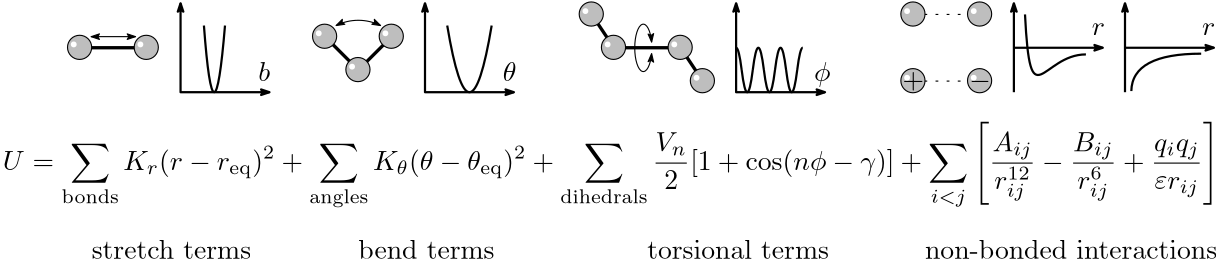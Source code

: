 <?xml version="1.0"?>
<!DOCTYPE ipe SYSTEM "ipe.dtd">
<ipe version="70107" creator="Ipe 7.2.3">
<info created="D:20160904122830" modified="D:20161024190544"/>
<ipestyle name="basic">
<symbol name="arrow/arc(spx)">
<path stroke="sym-stroke" fill="sym-stroke" pen="sym-pen">
0 0 m
-1 0.333 l
-1 -0.333 l
h
</path>
</symbol>
<symbol name="arrow/farc(spx)">
<path stroke="sym-stroke" fill="white" pen="sym-pen">
0 0 m
-1 0.333 l
-1 -0.333 l
h
</path>
</symbol>
<symbol name="arrow/ptarc(spx)">
<path stroke="sym-stroke" fill="sym-stroke" pen="sym-pen">
0 0 m
-1 0.333 l
-0.8 0 l
-1 -0.333 l
h
</path>
</symbol>
<symbol name="arrow/fptarc(spx)">
<path stroke="sym-stroke" fill="white" pen="sym-pen">
0 0 m
-1 0.333 l
-0.8 0 l
-1 -0.333 l
h
</path>
</symbol>
<symbol name="mark/circle(sx)" transformations="translations">
<path fill="sym-stroke">
0.6 0 0 0.6 0 0 e
0.4 0 0 0.4 0 0 e
</path>
</symbol>
<symbol name="mark/disk(sx)" transformations="translations">
<path fill="sym-stroke">
0.6 0 0 0.6 0 0 e
</path>
</symbol>
<symbol name="mark/fdisk(sfx)" transformations="translations">
<group>
<path fill="sym-fill">
0.5 0 0 0.5 0 0 e
</path>
<path fill="sym-stroke" fillrule="eofill">
0.6 0 0 0.6 0 0 e
0.4 0 0 0.4 0 0 e
</path>
</group>
</symbol>
<symbol name="mark/box(sx)" transformations="translations">
<path fill="sym-stroke" fillrule="eofill">
-0.6 -0.6 m
0.6 -0.6 l
0.6 0.6 l
-0.6 0.6 l
h
-0.4 -0.4 m
0.4 -0.4 l
0.4 0.4 l
-0.4 0.4 l
h
</path>
</symbol>
<symbol name="mark/square(sx)" transformations="translations">
<path fill="sym-stroke">
-0.6 -0.6 m
0.6 -0.6 l
0.6 0.6 l
-0.6 0.6 l
h
</path>
</symbol>
<symbol name="mark/fsquare(sfx)" transformations="translations">
<group>
<path fill="sym-fill">
-0.5 -0.5 m
0.5 -0.5 l
0.5 0.5 l
-0.5 0.5 l
h
</path>
<path fill="sym-stroke" fillrule="eofill">
-0.6 -0.6 m
0.6 -0.6 l
0.6 0.6 l
-0.6 0.6 l
h
-0.4 -0.4 m
0.4 -0.4 l
0.4 0.4 l
-0.4 0.4 l
h
</path>
</group>
</symbol>
<symbol name="mark/cross(sx)" transformations="translations">
<group>
<path fill="sym-stroke">
-0.43 -0.57 m
0.57 0.43 l
0.43 0.57 l
-0.57 -0.43 l
h
</path>
<path fill="sym-stroke">
-0.43 0.57 m
0.57 -0.43 l
0.43 -0.57 l
-0.57 0.43 l
h
</path>
</group>
</symbol>
<symbol name="arrow/fnormal(spx)">
<path stroke="sym-stroke" fill="white" pen="sym-pen">
0 0 m
-1 0.333 l
-1 -0.333 l
h
</path>
</symbol>
<symbol name="arrow/pointed(spx)">
<path stroke="sym-stroke" fill="sym-stroke" pen="sym-pen">
0 0 m
-1 0.333 l
-0.8 0 l
-1 -0.333 l
h
</path>
</symbol>
<symbol name="arrow/fpointed(spx)">
<path stroke="sym-stroke" fill="white" pen="sym-pen">
0 0 m
-1 0.333 l
-0.8 0 l
-1 -0.333 l
h
</path>
</symbol>
<symbol name="arrow/linear(spx)">
<path stroke="sym-stroke" pen="sym-pen">
-1 0.333 m
0 0 l
-1 -0.333 l
</path>
</symbol>
<symbol name="arrow/fdouble(spx)">
<path stroke="sym-stroke" fill="white" pen="sym-pen">
0 0 m
-1 0.333 l
-1 -0.333 l
h
-1 0 m
-2 0.333 l
-2 -0.333 l
h
</path>
</symbol>
<symbol name="arrow/double(spx)">
<path stroke="sym-stroke" fill="sym-stroke" pen="sym-pen">
0 0 m
-1 0.333 l
-1 -0.333 l
h
-1 0 m
-2 0.333 l
-2 -0.333 l
h
</path>
</symbol>
<pen name="heavier" value="0.8"/>
<pen name="fat" value="1.2"/>
<pen name="ultrafat" value="2"/>
<symbolsize name="large" value="5"/>
<symbolsize name="small" value="2"/>
<symbolsize name="tiny" value="1.1"/>
<arrowsize name="large" value="10"/>
<arrowsize name="small" value="5"/>
<arrowsize name="tiny" value="3"/>
<color name="red" value="1 0 0"/>
<color name="green" value="0 1 0"/>
<color name="blue" value="0 0 1"/>
<color name="yellow" value="1 1 0"/>
<color name="orange" value="1 0.647 0"/>
<color name="gold" value="1 0.843 0"/>
<color name="purple" value="0.627 0.125 0.941"/>
<color name="gray" value="0.745"/>
<color name="brown" value="0.647 0.165 0.165"/>
<color name="navy" value="0 0 0.502"/>
<color name="pink" value="1 0.753 0.796"/>
<color name="seagreen" value="0.18 0.545 0.341"/>
<color name="turquoise" value="0.251 0.878 0.816"/>
<color name="violet" value="0.933 0.51 0.933"/>
<color name="darkblue" value="0 0 0.545"/>
<color name="darkcyan" value="0 0.545 0.545"/>
<color name="darkgray" value="0.663"/>
<color name="darkgreen" value="0 0.392 0"/>
<color name="darkmagenta" value="0.545 0 0.545"/>
<color name="darkorange" value="1 0.549 0"/>
<color name="darkred" value="0.545 0 0"/>
<color name="lightblue" value="0.678 0.847 0.902"/>
<color name="lightcyan" value="0.878 1 1"/>
<color name="lightgray" value="0.827"/>
<color name="lightgreen" value="0.565 0.933 0.565"/>
<color name="lightyellow" value="1 1 0.878"/>
<dashstyle name="dashed" value="[4] 0"/>
<dashstyle name="dotted" value="[1 3] 0"/>
<dashstyle name="dash dotted" value="[4 2 1 2] 0"/>
<dashstyle name="dash dot dotted" value="[4 2 1 2 1 2] 0"/>
<textsize name="large" value="\large"/>
<textsize name="Large" value="\Large"/>
<textsize name="LARGE" value="\LARGE"/>
<textsize name="huge" value="\huge"/>
<textsize name="Huge" value="\Huge"/>
<textsize name="small" value="\small"/>
<textsize name="footnote" value="\footnotesize"/>
<textsize name="tiny" value="\tiny"/>
<textstyle name="center" begin="\begin{center}" end="\end{center}"/>
<textstyle name="itemize" begin="\begin{itemize}" end="\end{itemize}"/>
<textstyle name="item" begin="\begin{itemize}\item{}" end="\end{itemize}"/>
<gridsize name="4 pts" value="4"/>
<gridsize name="8 pts (~3 mm)" value="8"/>
<gridsize name="16 pts (~6 mm)" value="16"/>
<gridsize name="32 pts (~12 mm)" value="32"/>
<gridsize name="10 pts (~3.5 mm)" value="10"/>
<gridsize name="20 pts (~7 mm)" value="20"/>
<gridsize name="14 pts (~5 mm)" value="14"/>
<gridsize name="28 pts (~10 mm)" value="28"/>
<gridsize name="56 pts (~20 mm)" value="56"/>
<anglesize name="90 deg" value="90"/>
<anglesize name="60 deg" value="60"/>
<anglesize name="45 deg" value="45"/>
<anglesize name="30 deg" value="30"/>
<anglesize name="22.5 deg" value="22.5"/>
<tiling name="falling" angle="-60" step="4" width="1"/>
<tiling name="rising" angle="30" step="4" width="1"/>
</ipestyle>
<page>
<layer name="alpha"/>
<view layers="alpha" active="alpha"/>
<group layer="alpha" matrix="0.5 0 0 1 166 -44">
<path stroke="black" pen="heavier">
352 768 m
356 752
360 768 c
</path>
<path stroke="black" pen="heavier">
360 768 m
364 784
368 768 c
</path>
<path stroke="black" pen="heavier">
352 768 m
348 784
344 768 c
</path>
<path matrix="1 0 0 1 16 0" stroke="black" pen="heavier">
352 768 m
356 752
360 768 c
</path>
<path matrix="1 0 0 1 32 0" stroke="black" pen="heavier">
352 768 m
356 752
360 768 c
</path>
<path matrix="1 0 0 1 32 0" stroke="black" pen="heavier">
360 768 m
364 784
368 768 c
</path>
<path matrix="1 0 0 1 32 0" stroke="black" pen="heavier">
352 768 m
348 784
344 768 c
</path>
<path matrix="0.666667 0 0 1 116 0" fill="white">
336 784 m
336 760 l
348 760 l
348 784 l
h
</path>
<path matrix="0.666667 0 0 1 172 0" fill="white">
336 784 m
336 760 l
348 760 l
348 784 l
h
</path>
</group>
<text matrix="1 0 0 1 -20 0" transformations="translations" pos="128 656" stroke="black" type="label" width="57.451" height="6.918" depth="0" valign="baseline">stretch terms</text>
<text matrix="1 0 0 1 -4 0" transformations="translations" pos="208 656" stroke="black" type="label" width="49.066" height="6.918" depth="0" valign="baseline">bend terms</text>
<text matrix="1 0 0 1 -12 0" transformations="translations" pos="320 656" stroke="black" type="label" width="65.477" height="6.918" depth="0" valign="baseline">torsional terms</text>
<text matrix="1 0 0 1 -12 0" transformations="translations" pos="420 656" stroke="black" type="label" width="105.244" height="6.918" depth="0" valign="baseline">non-bonded interactions</text>
<text matrix="1 0 0 1 -116 48" transformations="translations" pos="192 640" stroke="black" type="label" width="441.198" height="17.42" depth="14.35" valign="baseline">$U=\displaystyle
\sum_{\mathrm{bonds}}K_r(r-r_{\mathrm{eq}})^2
+\sum_{\mathrm{angles}}K_{\theta}(\theta-\theta_{\mathrm{eq}})^2
+\sum_{\mathrm{dihedrals}}\frac{V_n}{2}[1+\cos (n\phi-\gamma)]
+\sum_{i&lt;j}\left[ \frac{A_{ij}}{r^{12}_{ij}}-\frac{B_{ij}}{r^6_{ij}}+\frac{q_i q_j}{\varepsilon r_{ij}}\right]$
</text>
<group matrix="1 0 0 1 -28.2021 -64">
<path stroke="black" fill="gray" pen="fat">
136 796 m
152 796 l
</path>
<group matrix="0.263663 0 0 0.263663 93.8886 589.432">
<path stroke="black" fill="gray">
16.4924 0 0 16.4924 144 784 e
</path>
<path fill="white">
4 0 0 4 136 788 e
</path>
</group>
<group matrix="0.263663 0 0 0.263663 117.889 589.432">
<path stroke="black" fill="gray">
16.4924 0 0 16.4924 144 784 e
</path>
<path fill="white">
4 0 0 4 136 788 e
</path>
</group>
<path stroke="black" arrow="pointed/tiny" rarrow="pointed/tiny">
136 800 m
152 800 l
</path>
</group>
<group matrix="1 0 0 1 16 -60">
<path stroke="black" pen="fat">
176 796 m
188 784 l
200 796 l
</path>
<group matrix="0.263663 0 0 0.263663 137.889 589.432">
<path stroke="black" fill="gray">
16.4924 0 0 16.4924 144 784 e
</path>
<path fill="white">
4 0 0 4 136 788 e
</path>
</group>
<group matrix="0.263663 0 0 0.263663 161.889 589.432">
<path stroke="black" fill="gray">
16.4924 0 0 16.4924 144 784 e
</path>
<path fill="white">
4 0 0 4 136 788 e
</path>
</group>
<group matrix="0.263663 0 0 0.263663 149.889 577.432">
<path stroke="black" fill="gray">
16.4924 0 0 16.4924 144 784 e
</path>
<path fill="white">
4 0 0 4 136 788 e
</path>
</group>
<path stroke="black" arrow="pointed/tiny" rarrow="pointed/tiny">
180 800 m
17.8885 0 0 -17.8885 188 784 196 800 a
</path>
</group>
<group matrix="1 0 0 1 64 -60">
<path stroke="black" pen="fat">
224 804 m
232 792 l
256 792 l
264 780 l
</path>
<group matrix="0.263663 0 0 0.263663 193.889 585.432">
<path stroke="black" fill="gray">
16.4924 0 0 16.4924 144 784 e
</path>
<path fill="white">
4 0 0 4 136 788 e
</path>
</group>
<group matrix="0.263663 0 0 0.263663 217.889 585.432">
<path stroke="black" fill="gray">
16.4924 0 0 16.4924 144 784 e
</path>
<path fill="white">
4 0 0 4 136 788 e
</path>
</group>
<group matrix="0.263663 0 0 0.263663 185.889 597.432">
<path stroke="black" fill="gray">
16.4924 0 0 16.4924 144 784 e
</path>
<path fill="white">
4 0 0 4 136 788 e
</path>
</group>
<group matrix="0.263663 0 0 0.263663 225.889 573.432">
<path stroke="black" fill="gray">
16.4924 0 0 16.4924 144 784 e
</path>
<path fill="white">
4 0 0 4 136 788 e
</path>
</group>
<path matrix="0.186985 0 0 0.517439 197.715 369.728" stroke="black" arrow="pointed/tiny" rarrow="pointed/tiny">
256 812 m
16.4924 0 0 -16.4924 240 816 256 820 a
</path>
</group>
<group matrix="1 0 0 1 103.797 -72">
<path stroke="black" dash="dotted">
300 792 m
324 792 l
</path>
<group matrix="0.263663 0 0 0.263663 261.889 585.432">
<path stroke="black" fill="gray">
16.4924 0 0 16.4924 144 784 e
</path>
<path fill="white">
4 0 0 4 136 788 e
</path>
</group>
<group matrix="0.263663 0 0 0.263663 285.889 585.432">
<path stroke="black" fill="gray">
16.4924 0 0 16.4924 144 784 e
</path>
<path fill="white">
4 0 0 4 136 788 e
</path>
</group>
<text matrix="1 0 0 1 0 -32" transformations="translations" pos="300 824" stroke="black" type="label" width="7.749" height="5.812" depth="0.83" halign="center" valign="center">$+$</text>
<text matrix="1 0 0 1 -4 -36" transformations="translations" pos="328 828" stroke="black" type="label" width="7.749" height="5.812" depth="0.83" halign="center" valign="center">$-$</text>
</group>
<group matrix="1 0 0 1 47.7975 -48">
<path stroke="black" dash="dotted">
356 792 m
380 792 l
</path>
<group matrix="0.263663 0 0 0.263663 317.889 585.432">
<path stroke="black" fill="gray">
16.4924 0 0 16.4924 144 784 e
</path>
<path fill="white">
4 0 0 4 136 788 e
</path>
</group>
<group matrix="0.263663 0 0 0.263663 341.889 585.432">
<path stroke="black" fill="gray">
16.4924 0 0 16.4924 144 784 e
</path>
<path fill="white">
4 0 0 4 136 788 e
</path>
</group>
</group>
<path matrix="1 0 0 1 -4 4" stroke="black" pen="heavier" arrow="pointed/tiny" rarrow="pointed/tiny">
144 744 m
144 712 l
176 712 l
</path>
<path matrix="1 0 0 1 -4 4" stroke="black" pen="heavier" arrow="pointed/tiny" rarrow="pointed/tiny">
232 744 m
232 712 l
264 712 l
</path>
<path matrix="1 0 0 1 108 4" stroke="black" pen="heavier" arrow="pointed/tiny" rarrow="pointed/tiny">
232 744 m
232 712 l
264 712 l
</path>
<path matrix="1 0 0 1 0 4" stroke="black" pen="heavier" arrow="pointed/tiny">
440 712 m
440 744 l
</path>
<path matrix="1 0 0 1 0 4" stroke="black" pen="heavier" arrow="pointed/tiny">
480 712 m
480 744 l
</path>
<path matrix="1 0 0 1 0 4" stroke="black" pen="heavier" arrow="pointed/tiny">
440 728 m
472 728 l
</path>
<path matrix="1 0 0 1 0 4" stroke="black" pen="heavier" arrow="pointed/tiny">
480 728 m
512 728 l
</path>
<path matrix="1 0 0 1 0 4" stroke="black" pen="heavier">
148.411 736 m
152 688
156 736 c
</path>
<path matrix="0.666667 0 0 1 81.3333 4" stroke="black" pen="heavier">
232 736 m
244 688
256 736 c
</path>
<text matrix="1 0 0 1 -4 0" transformations="translations" pos="172 720" stroke="black" type="label" width="4.276" height="6.918" depth="0" valign="baseline">$b$</text>
<text matrix="1 0 0 1 36 -44" transformations="translations" pos="220 764" stroke="black" type="label" width="4.954" height="6.918" depth="0" valign="baseline">$\theta$</text>
<text matrix="1 0 0 1 4 8" transformations="translations" pos="364 712" stroke="black" type="label" width="5.936" height="6.926" depth="1.93" valign="baseline">$\phi$</text>
<path matrix="1 0 0 1 0 4" stroke="black" pen="heavier">
444 740 m
445.927 701.6
449.927 725.6
465.927 725.6 c
</path>
<path matrix="1 0 0 1 0 4" stroke="black" pen="heavier">
482.279 712.406 m
482.533 725.866
507.423 725.866 c
</path>
<text matrix="1 0 0 1 0 4" transformations="translations" pos="468.056 732.47" stroke="black" type="label" width="4.771" height="4.289" depth="0" valign="baseline">$r$</text>
<text matrix="1 0 0 1 0 4" transformations="translations" pos="507.677 732.47" stroke="black" type="label" width="4.771" height="4.289" depth="0" valign="baseline">$r$</text>
</page>
</ipe>
